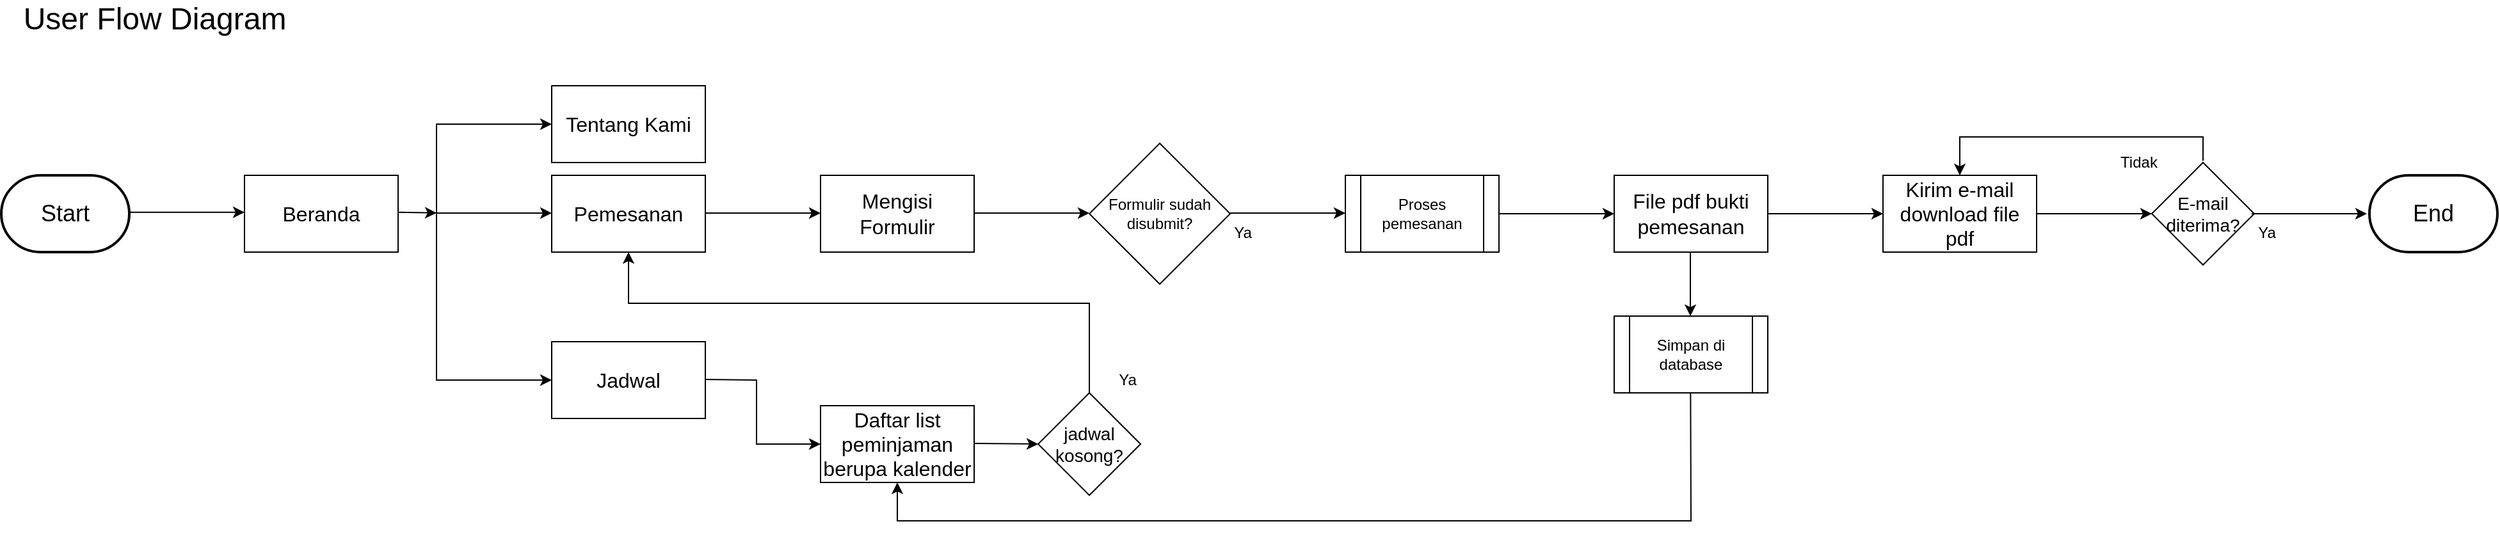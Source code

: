 <mxfile version="26.2.14">
  <diagram name="Page-1" id="xgW1Ss6Kz63qGIDsp6Z5">
    <mxGraphModel dx="2084" dy="1216" grid="1" gridSize="10" guides="1" tooltips="1" connect="1" arrows="1" fold="1" page="1" pageScale="1" pageWidth="850" pageHeight="1100" math="0" shadow="0">
      <root>
        <mxCell id="0" />
        <mxCell id="1" parent="0" />
        <mxCell id="cIqj6wyqBXI0FfvbZMqQ-1" value="&lt;font style=&quot;font-size: 18px;&quot;&gt;Start&lt;/font&gt;" style="strokeWidth=2;html=1;shape=mxgraph.flowchart.terminator;whiteSpace=wrap;" parent="1" vertex="1">
          <mxGeometry x="50" y="180" width="100" height="60" as="geometry" />
        </mxCell>
        <mxCell id="cIqj6wyqBXI0FfvbZMqQ-2" value="" style="endArrow=classic;html=1;rounded=0;" parent="1" edge="1">
          <mxGeometry width="50" height="50" relative="1" as="geometry">
            <mxPoint x="150" y="208.89" as="sourcePoint" />
            <mxPoint x="240" y="208.89" as="targetPoint" />
          </mxGeometry>
        </mxCell>
        <mxCell id="cIqj6wyqBXI0FfvbZMqQ-3" value="" style="endArrow=classic;html=1;rounded=0;" parent="1" edge="1">
          <mxGeometry width="50" height="50" relative="1" as="geometry">
            <mxPoint x="390" y="200" as="sourcePoint" />
            <mxPoint x="480" y="140" as="targetPoint" />
            <Array as="points">
              <mxPoint x="390" y="140" />
            </Array>
          </mxGeometry>
        </mxCell>
        <mxCell id="cIqj6wyqBXI0FfvbZMqQ-4" value="" style="endArrow=classic;html=1;rounded=0;" parent="1" edge="1">
          <mxGeometry width="50" height="50" relative="1" as="geometry">
            <mxPoint x="390" y="209.5" as="sourcePoint" />
            <mxPoint x="480" y="209.5" as="targetPoint" />
          </mxGeometry>
        </mxCell>
        <mxCell id="cIqj6wyqBXI0FfvbZMqQ-5" value="" style="endArrow=classic;html=1;rounded=0;" parent="1" edge="1">
          <mxGeometry width="50" height="50" relative="1" as="geometry">
            <mxPoint x="390" y="200" as="sourcePoint" />
            <mxPoint x="480" y="340" as="targetPoint" />
            <Array as="points">
              <mxPoint x="390" y="340" />
            </Array>
          </mxGeometry>
        </mxCell>
        <mxCell id="cIqj6wyqBXI0FfvbZMqQ-6" value="" style="endArrow=classic;html=1;rounded=0;" parent="1" edge="1">
          <mxGeometry width="50" height="50" relative="1" as="geometry">
            <mxPoint x="360" y="208.89" as="sourcePoint" />
            <mxPoint x="390" y="209.39" as="targetPoint" />
          </mxGeometry>
        </mxCell>
        <mxCell id="cIqj6wyqBXI0FfvbZMqQ-7" value="&lt;font size=&quot;3&quot;&gt;Beranda&lt;/font&gt;" style="rounded=0;whiteSpace=wrap;html=1;" parent="1" vertex="1">
          <mxGeometry x="240" y="180" width="120" height="60" as="geometry" />
        </mxCell>
        <mxCell id="cIqj6wyqBXI0FfvbZMqQ-8" value="&lt;font size=&quot;3&quot;&gt;Tentang Kami&lt;/font&gt;" style="rounded=0;whiteSpace=wrap;html=1;" parent="1" vertex="1">
          <mxGeometry x="480" y="110" width="120" height="60" as="geometry" />
        </mxCell>
        <mxCell id="cIqj6wyqBXI0FfvbZMqQ-9" value="&lt;font size=&quot;3&quot;&gt;Pemesanan&lt;/font&gt;" style="rounded=0;whiteSpace=wrap;html=1;" parent="1" vertex="1">
          <mxGeometry x="480" y="180" width="120" height="60" as="geometry" />
        </mxCell>
        <mxCell id="cIqj6wyqBXI0FfvbZMqQ-10" value="&lt;font size=&quot;3&quot;&gt;Jadwal&lt;/font&gt;" style="rounded=0;whiteSpace=wrap;html=1;" parent="1" vertex="1">
          <mxGeometry x="480" y="310" width="120" height="60" as="geometry" />
        </mxCell>
        <mxCell id="cIqj6wyqBXI0FfvbZMqQ-11" value="" style="endArrow=classic;html=1;rounded=0;" parent="1" edge="1">
          <mxGeometry width="50" height="50" relative="1" as="geometry">
            <mxPoint x="600" y="209.5" as="sourcePoint" />
            <mxPoint x="690" y="209.5" as="targetPoint" />
          </mxGeometry>
        </mxCell>
        <mxCell id="cIqj6wyqBXI0FfvbZMqQ-12" value="" style="endArrow=classic;html=1;rounded=0;entryX=0;entryY=0.5;entryDx=0;entryDy=0;" parent="1" target="cIqj6wyqBXI0FfvbZMqQ-13" edge="1">
          <mxGeometry width="50" height="50" relative="1" as="geometry">
            <mxPoint x="600" y="339.5" as="sourcePoint" />
            <mxPoint x="690" y="339.5" as="targetPoint" />
            <Array as="points">
              <mxPoint x="640" y="340" />
              <mxPoint x="640" y="390" />
            </Array>
          </mxGeometry>
        </mxCell>
        <mxCell id="cIqj6wyqBXI0FfvbZMqQ-13" value="&lt;font size=&quot;3&quot;&gt;Daftar list peminjaman berupa kalender&lt;/font&gt;" style="rounded=0;whiteSpace=wrap;html=1;" parent="1" vertex="1">
          <mxGeometry x="690" y="360" width="120" height="60" as="geometry" />
        </mxCell>
        <mxCell id="cIqj6wyqBXI0FfvbZMqQ-14" value="&lt;font style=&quot;font-size: 14px;&quot;&gt;jadwal kosong?&lt;/font&gt;" style="rhombus;whiteSpace=wrap;html=1;" parent="1" vertex="1">
          <mxGeometry x="860" y="350" width="80" height="80" as="geometry" />
        </mxCell>
        <mxCell id="cIqj6wyqBXI0FfvbZMqQ-15" value="" style="endArrow=classic;html=1;rounded=0;" parent="1" edge="1">
          <mxGeometry width="50" height="50" relative="1" as="geometry">
            <mxPoint x="810" y="389.5" as="sourcePoint" />
            <mxPoint x="860" y="390" as="targetPoint" />
          </mxGeometry>
        </mxCell>
        <mxCell id="cIqj6wyqBXI0FfvbZMqQ-16" value="" style="endArrow=classic;html=1;rounded=0;exitX=0.5;exitY=0;exitDx=0;exitDy=0;entryX=0.5;entryY=1;entryDx=0;entryDy=0;" parent="1" source="cIqj6wyqBXI0FfvbZMqQ-14" target="cIqj6wyqBXI0FfvbZMqQ-9" edge="1">
          <mxGeometry width="50" height="50" relative="1" as="geometry">
            <mxPoint x="620" y="229.5" as="sourcePoint" />
            <mxPoint x="540" y="280" as="targetPoint" />
            <Array as="points">
              <mxPoint x="900" y="280" />
              <mxPoint x="540" y="280" />
            </Array>
          </mxGeometry>
        </mxCell>
        <mxCell id="cIqj6wyqBXI0FfvbZMqQ-17" value="Ya" style="text;html=1;align=center;verticalAlign=middle;whiteSpace=wrap;rounded=0;" parent="1" vertex="1">
          <mxGeometry x="900" y="325" width="60" height="30" as="geometry" />
        </mxCell>
        <mxCell id="cIqj6wyqBXI0FfvbZMqQ-18" value="&lt;font size=&quot;3&quot;&gt;Mengisi Formulir&lt;/font&gt;" style="rounded=0;whiteSpace=wrap;html=1;" parent="1" vertex="1">
          <mxGeometry x="690" y="180" width="120" height="60" as="geometry" />
        </mxCell>
        <mxCell id="cIqj6wyqBXI0FfvbZMqQ-19" value="" style="endArrow=classic;html=1;rounded=0;" parent="1" edge="1">
          <mxGeometry width="50" height="50" relative="1" as="geometry">
            <mxPoint x="810" y="209.5" as="sourcePoint" />
            <mxPoint x="900" y="209.5" as="targetPoint" />
          </mxGeometry>
        </mxCell>
        <mxCell id="cIqj6wyqBXI0FfvbZMqQ-20" value="&lt;font style=&quot;font-size: 12px;&quot;&gt;Formulir sudah disubmit?&lt;/font&gt;" style="rhombus;whiteSpace=wrap;html=1;" parent="1" vertex="1">
          <mxGeometry x="900" y="155" width="110" height="110" as="geometry" />
        </mxCell>
        <mxCell id="cIqj6wyqBXI0FfvbZMqQ-21" value="Ya" style="text;html=1;align=center;verticalAlign=middle;whiteSpace=wrap;rounded=0;" parent="1" vertex="1">
          <mxGeometry x="990" y="210" width="60" height="30" as="geometry" />
        </mxCell>
        <mxCell id="cIqj6wyqBXI0FfvbZMqQ-22" value="" style="endArrow=classic;html=1;rounded=0;" parent="1" edge="1">
          <mxGeometry width="50" height="50" relative="1" as="geometry">
            <mxPoint x="1010" y="209.5" as="sourcePoint" />
            <mxPoint x="1100" y="209.5" as="targetPoint" />
          </mxGeometry>
        </mxCell>
        <mxCell id="cIqj6wyqBXI0FfvbZMqQ-23" value="Proses pemesanan" style="shape=process;whiteSpace=wrap;html=1;backgroundOutline=1;" parent="1" vertex="1">
          <mxGeometry x="1100" y="180" width="120" height="60" as="geometry" />
        </mxCell>
        <mxCell id="cIqj6wyqBXI0FfvbZMqQ-24" value="" style="endArrow=classic;html=1;rounded=0;" parent="1" edge="1">
          <mxGeometry width="50" height="50" relative="1" as="geometry">
            <mxPoint x="1220" y="210" as="sourcePoint" />
            <mxPoint x="1310" y="210" as="targetPoint" />
          </mxGeometry>
        </mxCell>
        <mxCell id="cIqj6wyqBXI0FfvbZMqQ-25" value="&lt;font size=&quot;3&quot;&gt;File pdf bukti pemesanan&lt;/font&gt;" style="rounded=0;whiteSpace=wrap;html=1;" parent="1" vertex="1">
          <mxGeometry x="1310" y="180" width="120" height="60" as="geometry" />
        </mxCell>
        <mxCell id="cIqj6wyqBXI0FfvbZMqQ-26" value="" style="endArrow=classic;html=1;rounded=0;" parent="1" edge="1">
          <mxGeometry width="50" height="50" relative="1" as="geometry">
            <mxPoint x="1430" y="210" as="sourcePoint" />
            <mxPoint x="1520" y="210" as="targetPoint" />
          </mxGeometry>
        </mxCell>
        <mxCell id="cIqj6wyqBXI0FfvbZMqQ-27" value="&lt;font size=&quot;3&quot;&gt;Kirim e-mail download file pdf&lt;/font&gt;" style="rounded=0;whiteSpace=wrap;html=1;" parent="1" vertex="1">
          <mxGeometry x="1520" y="180" width="120" height="60" as="geometry" />
        </mxCell>
        <mxCell id="cIqj6wyqBXI0FfvbZMqQ-28" value="" style="endArrow=classic;html=1;rounded=0;" parent="1" edge="1">
          <mxGeometry width="50" height="50" relative="1" as="geometry">
            <mxPoint x="1640" y="210" as="sourcePoint" />
            <mxPoint x="1730" y="210" as="targetPoint" />
          </mxGeometry>
        </mxCell>
        <mxCell id="cIqj6wyqBXI0FfvbZMqQ-29" value="&lt;span style=&quot;font-size: 18px;&quot;&gt;End&lt;/span&gt;" style="strokeWidth=2;html=1;shape=mxgraph.flowchart.terminator;whiteSpace=wrap;" parent="1" vertex="1">
          <mxGeometry x="1900" y="180" width="100" height="60" as="geometry" />
        </mxCell>
        <mxCell id="cIqj6wyqBXI0FfvbZMqQ-30" value="&lt;font style=&quot;font-size: 14px;&quot;&gt;E-mail diterima?&lt;/font&gt;" style="rhombus;whiteSpace=wrap;html=1;" parent="1" vertex="1">
          <mxGeometry x="1730" y="170" width="80" height="80" as="geometry" />
        </mxCell>
        <mxCell id="cIqj6wyqBXI0FfvbZMqQ-31" value="" style="endArrow=classic;html=1;rounded=0;" parent="1" edge="1">
          <mxGeometry width="50" height="50" relative="1" as="geometry">
            <mxPoint x="1808" y="210" as="sourcePoint" />
            <mxPoint x="1898" y="210" as="targetPoint" />
          </mxGeometry>
        </mxCell>
        <mxCell id="cIqj6wyqBXI0FfvbZMqQ-32" value="Ya" style="text;html=1;align=center;verticalAlign=middle;whiteSpace=wrap;rounded=0;" parent="1" vertex="1">
          <mxGeometry x="1790" y="210" width="60" height="30" as="geometry" />
        </mxCell>
        <mxCell id="cIqj6wyqBXI0FfvbZMqQ-33" value="Tidak" style="text;html=1;align=center;verticalAlign=middle;whiteSpace=wrap;rounded=0;" parent="1" vertex="1">
          <mxGeometry x="1690" y="155" width="60" height="30" as="geometry" />
        </mxCell>
        <mxCell id="cIqj6wyqBXI0FfvbZMqQ-34" value="" style="endArrow=classic;html=1;rounded=0;entryX=0.5;entryY=0;entryDx=0;entryDy=0;" parent="1" target="cIqj6wyqBXI0FfvbZMqQ-27" edge="1">
          <mxGeometry width="50" height="50" relative="1" as="geometry">
            <mxPoint x="1770" y="168.57" as="sourcePoint" />
            <mxPoint x="1860" y="168.57" as="targetPoint" />
            <Array as="points">
              <mxPoint x="1770" y="150" />
              <mxPoint x="1580" y="150" />
            </Array>
          </mxGeometry>
        </mxCell>
        <mxCell id="cIqj6wyqBXI0FfvbZMqQ-35" value="&lt;font style=&quot;font-size: 24px;&quot;&gt;User Flow Diagram&lt;/font&gt;&lt;div&gt;&lt;br&gt;&lt;/div&gt;" style="text;html=1;align=center;verticalAlign=middle;whiteSpace=wrap;rounded=0;" parent="1" vertex="1">
          <mxGeometry x="50" y="50" width="240" height="30" as="geometry" />
        </mxCell>
        <mxCell id="cIqj6wyqBXI0FfvbZMqQ-36" value="" style="endArrow=classic;html=1;rounded=0;" parent="1" edge="1">
          <mxGeometry width="50" height="50" relative="1" as="geometry">
            <mxPoint x="1369.52" y="240" as="sourcePoint" />
            <mxPoint x="1369.52" y="290" as="targetPoint" />
          </mxGeometry>
        </mxCell>
        <mxCell id="cIqj6wyqBXI0FfvbZMqQ-38" value="Simpan di database" style="shape=process;whiteSpace=wrap;html=1;backgroundOutline=1;" parent="1" vertex="1">
          <mxGeometry x="1310" y="290" width="120" height="60" as="geometry" />
        </mxCell>
        <mxCell id="cIqj6wyqBXI0FfvbZMqQ-39" value="" style="endArrow=classic;html=1;rounded=0;entryX=0.5;entryY=1;entryDx=0;entryDy=0;" parent="1" target="cIqj6wyqBXI0FfvbZMqQ-13" edge="1">
          <mxGeometry width="50" height="50" relative="1" as="geometry">
            <mxPoint x="1369.66" y="350" as="sourcePoint" />
            <mxPoint x="1369.66" y="400" as="targetPoint" />
            <Array as="points">
              <mxPoint x="1370" y="450" />
              <mxPoint x="750" y="450" />
            </Array>
          </mxGeometry>
        </mxCell>
      </root>
    </mxGraphModel>
  </diagram>
</mxfile>
